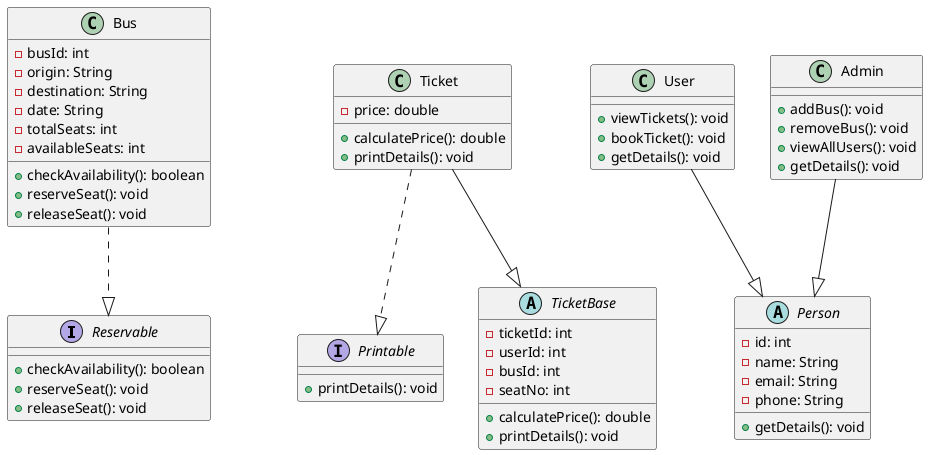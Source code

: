 @startuml

interface Reservable {
  +checkAvailability(): boolean
  +reserveSeat(): void
  +releaseSeat(): void
}

interface Printable {
  +printDetails(): void
}

abstract class Person {
  -id: int
  -name: String
  -email: String
  -phone: String
  +getDetails(): void
}

class User {
  +viewTickets(): void
  +bookTicket(): void
  +getDetails(): void
}

class Admin {
  +addBus(): void
  +removeBus(): void
  +viewAllUsers(): void
  +getDetails(): void
}

abstract class TicketBase {
  -ticketId: int
  -userId: int
  -busId: int
  -seatNo: int
  +calculatePrice(): double
  +printDetails(): void
}

class Ticket {
  -price: double
  +calculatePrice(): double
  +printDetails(): void
}

class Bus {
  -busId: int
  -origin: String
  -destination: String
  -date: String
  -totalSeats: int
  -availableSeats: int
  +checkAvailability(): boolean
  +reserveSeat(): void
  +releaseSeat(): void
}

User --|> Person
Admin --|> Person
Ticket --|> TicketBase
Ticket ..|> Printable
Bus ..|> Reservable

@enduml
